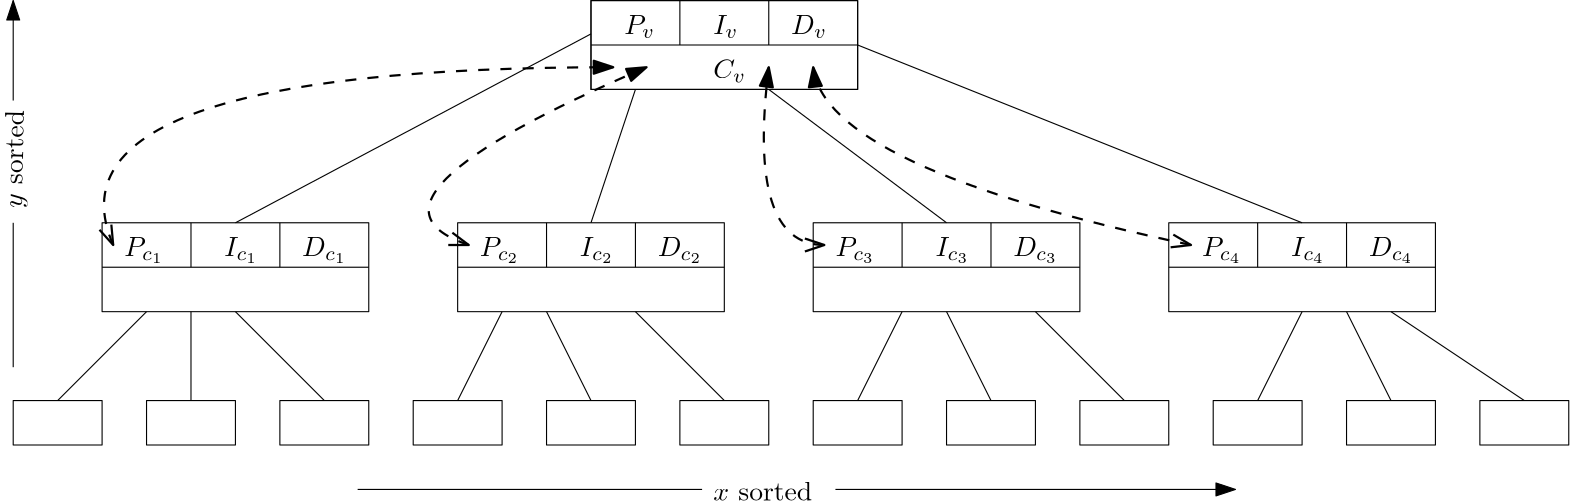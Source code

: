 <?xml version="1.0"?>
<!DOCTYPE ipe SYSTEM "ipe.dtd">
<ipe version="70107" creator="Ipe 7.2.2">
<info created="D:20160503183544" modified="D:20160503184139"/>
<ipestyle name="basic">
<symbol name="arrow/arc(spx)">
<path stroke="sym-stroke" fill="sym-stroke" pen="sym-pen">
0 0 m
-1 0.333 l
-1 -0.333 l
h
</path>
</symbol>
<symbol name="arrow/farc(spx)">
<path stroke="sym-stroke" fill="white" pen="sym-pen">
0 0 m
-1 0.333 l
-1 -0.333 l
h
</path>
</symbol>
<symbol name="arrow/ptarc(spx)">
<path stroke="sym-stroke" fill="sym-stroke" pen="sym-pen">
0 0 m
-1 0.333 l
-0.8 0 l
-1 -0.333 l
h
</path>
</symbol>
<symbol name="arrow/fptarc(spx)">
<path stroke="sym-stroke" fill="white" pen="sym-pen">
0 0 m
-1 0.333 l
-0.8 0 l
-1 -0.333 l
h
</path>
</symbol>
<symbol name="mark/circle(sx)" transformations="translations">
<path fill="sym-stroke">
0.6 0 0 0.6 0 0 e
0.4 0 0 0.4 0 0 e
</path>
</symbol>
<symbol name="mark/disk(sx)" transformations="translations">
<path fill="sym-stroke">
0.6 0 0 0.6 0 0 e
</path>
</symbol>
<symbol name="mark/fdisk(sfx)" transformations="translations">
<group>
<path fill="sym-fill">
0.5 0 0 0.5 0 0 e
</path>
<path fill="sym-stroke" fillrule="eofill">
0.6 0 0 0.6 0 0 e
0.4 0 0 0.4 0 0 e
</path>
</group>
</symbol>
<symbol name="mark/box(sx)" transformations="translations">
<path fill="sym-stroke" fillrule="eofill">
-0.6 -0.6 m
0.6 -0.6 l
0.6 0.6 l
-0.6 0.6 l
h
-0.4 -0.4 m
0.4 -0.4 l
0.4 0.4 l
-0.4 0.4 l
h
</path>
</symbol>
<symbol name="mark/square(sx)" transformations="translations">
<path fill="sym-stroke">
-0.6 -0.6 m
0.6 -0.6 l
0.6 0.6 l
-0.6 0.6 l
h
</path>
</symbol>
<symbol name="mark/fsquare(sfx)" transformations="translations">
<group>
<path fill="sym-fill">
-0.5 -0.5 m
0.5 -0.5 l
0.5 0.5 l
-0.5 0.5 l
h
</path>
<path fill="sym-stroke" fillrule="eofill">
-0.6 -0.6 m
0.6 -0.6 l
0.6 0.6 l
-0.6 0.6 l
h
-0.4 -0.4 m
0.4 -0.4 l
0.4 0.4 l
-0.4 0.4 l
h
</path>
</group>
</symbol>
<symbol name="mark/cross(sx)" transformations="translations">
<group>
<path fill="sym-stroke">
-0.43 -0.57 m
0.57 0.43 l
0.43 0.57 l
-0.57 -0.43 l
h
</path>
<path fill="sym-stroke">
-0.43 0.57 m
0.57 -0.43 l
0.43 -0.57 l
-0.57 0.43 l
h
</path>
</group>
</symbol>
<symbol name="arrow/fnormal(spx)">
<path stroke="sym-stroke" fill="white" pen="sym-pen">
0 0 m
-1 0.333 l
-1 -0.333 l
h
</path>
</symbol>
<symbol name="arrow/pointed(spx)">
<path stroke="sym-stroke" fill="sym-stroke" pen="sym-pen">
0 0 m
-1 0.333 l
-0.8 0 l
-1 -0.333 l
h
</path>
</symbol>
<symbol name="arrow/fpointed(spx)">
<path stroke="sym-stroke" fill="white" pen="sym-pen">
0 0 m
-1 0.333 l
-0.8 0 l
-1 -0.333 l
h
</path>
</symbol>
<symbol name="arrow/linear(spx)">
<path stroke="sym-stroke" pen="sym-pen">
-1 0.333 m
0 0 l
-1 -0.333 l
</path>
</symbol>
<symbol name="arrow/fdouble(spx)">
<path stroke="sym-stroke" fill="white" pen="sym-pen">
0 0 m
-1 0.333 l
-1 -0.333 l
h
-1 0 m
-2 0.333 l
-2 -0.333 l
h
</path>
</symbol>
<symbol name="arrow/double(spx)">
<path stroke="sym-stroke" fill="sym-stroke" pen="sym-pen">
0 0 m
-1 0.333 l
-1 -0.333 l
h
-1 0 m
-2 0.333 l
-2 -0.333 l
h
</path>
</symbol>
<pen name="heavier" value="0.8"/>
<pen name="fat" value="1.2"/>
<pen name="ultrafat" value="2"/>
<symbolsize name="large" value="5"/>
<symbolsize name="small" value="2"/>
<symbolsize name="tiny" value="1.1"/>
<arrowsize name="large" value="10"/>
<arrowsize name="small" value="5"/>
<arrowsize name="tiny" value="3"/>
<color name="red" value="1 0 0"/>
<color name="green" value="0 1 0"/>
<color name="blue" value="0 0 1"/>
<color name="yellow" value="1 1 0"/>
<color name="orange" value="1 0.647 0"/>
<color name="gold" value="1 0.843 0"/>
<color name="purple" value="0.627 0.125 0.941"/>
<color name="gray" value="0.745"/>
<color name="brown" value="0.647 0.165 0.165"/>
<color name="navy" value="0 0 0.502"/>
<color name="pink" value="1 0.753 0.796"/>
<color name="seagreen" value="0.18 0.545 0.341"/>
<color name="turquoise" value="0.251 0.878 0.816"/>
<color name="violet" value="0.933 0.51 0.933"/>
<color name="darkblue" value="0 0 0.545"/>
<color name="darkcyan" value="0 0.545 0.545"/>
<color name="darkgray" value="0.663"/>
<color name="darkgreen" value="0 0.392 0"/>
<color name="darkmagenta" value="0.545 0 0.545"/>
<color name="darkorange" value="1 0.549 0"/>
<color name="darkred" value="0.545 0 0"/>
<color name="lightblue" value="0.678 0.847 0.902"/>
<color name="lightcyan" value="0.878 1 1"/>
<color name="lightgray" value="0.827"/>
<color name="lightgreen" value="0.565 0.933 0.565"/>
<color name="lightyellow" value="1 1 0.878"/>
<dashstyle name="dashed" value="[4] 0"/>
<dashstyle name="dotted" value="[1 3] 0"/>
<dashstyle name="dash dotted" value="[4 2 1 2] 0"/>
<dashstyle name="dash dot dotted" value="[4 2 1 2 1 2] 0"/>
<textsize name="large" value="\large"/>
<textsize name="Large" value="\Large"/>
<textsize name="LARGE" value="\LARGE"/>
<textsize name="huge" value="\huge"/>
<textsize name="Huge" value="\Huge"/>
<textsize name="small" value="\small"/>
<textsize name="footnote" value="\footnotesize"/>
<textsize name="tiny" value="\tiny"/>
<textstyle name="center" begin="\begin{center}" end="\end{center}"/>
<textstyle name="itemize" begin="\begin{itemize}" end="\end{itemize}"/>
<textstyle name="item" begin="\begin{itemize}\item{}" end="\end{itemize}"/>
<gridsize name="4 pts" value="4"/>
<gridsize name="8 pts (~3 mm)" value="8"/>
<gridsize name="16 pts (~6 mm)" value="16"/>
<gridsize name="32 pts (~12 mm)" value="32"/>
<gridsize name="10 pts (~3.5 mm)" value="10"/>
<gridsize name="20 pts (~7 mm)" value="20"/>
<gridsize name="14 pts (~5 mm)" value="14"/>
<gridsize name="28 pts (~10 mm)" value="28"/>
<gridsize name="56 pts (~20 mm)" value="56"/>
<anglesize name="90 deg" value="90"/>
<anglesize name="60 deg" value="60"/>
<anglesize name="45 deg" value="45"/>
<anglesize name="30 deg" value="30"/>
<anglesize name="22.5 deg" value="22.5"/>
<opacity name="10%" value="0.1"/>
<opacity name="30%" value="0.3"/>
<opacity name="50%" value="0.5"/>
<opacity name="75%" value="0.75"/>
<tiling name="falling" angle="-60" step="4" width="1"/>
<tiling name="rising" angle="30" step="4" width="1"/>
</ipestyle>
<page>
<layer name="alpha"/>
<view layers="alpha" active="alpha"/>
<path layer="alpha" matrix="1 0 0 1 48 16" stroke="black">
176 784 m
176 752 l
272 752 l
272 784 l
h
</path>
<path matrix="1 0 0 1 48 16" stroke="black">
176 784 m
176 752 l
272 752 l
272 784 l
h
</path>
<path stroke="black">
48 720 m
48 688 l
144 688 l
144 720 l
h
</path>
<path stroke="black">
176 720 m
176 688 l
272 688 l
272 720 l
h
</path>
<path stroke="black">
304 720 m
304 688 l
400 688 l
400 720 l
h
</path>
<path stroke="black">
432 720 m
432 688 l
528 688 l
528 720 l
h
</path>
<path stroke="black">
224 784 m
320 784 l
</path>
<path stroke="black">
48 704 m
144 704 l
</path>
<path stroke="black">
176 704 m
272 704 l
</path>
<path stroke="black">
304 704 m
400 704 l
</path>
<path stroke="black">
432 704 m
528 704 l
</path>
<path stroke="black">
256 800 m
256 784 l
</path>
<path stroke="black">
288 800 m
288 784 l
</path>
<path stroke="black">
80 720 m
80 704 l
</path>
<path stroke="black">
112 720 m
112 704 l
</path>
<path stroke="black">
208 720 m
208 704 l
</path>
<path stroke="black">
240 720 m
240 704 l
</path>
<path stroke="black">
336 720 m
336 704 l
</path>
<path stroke="black">
368 720 m
368 704 l
</path>
<path stroke="black">
464 720 m
464 704 l
</path>
<path stroke="black">
496 720 m
496 704 l
</path>
<text matrix="1 0 0 1 44 -52" transformations="translations" pos="224 672" stroke="black" type="label" width="35.665" height="6.918" depth="0" valign="baseline">$x$ sorted</text>
<path matrix="1 0 0 1 4 -44" stroke="black">
136 668 m
260 668 l
</path>
<path matrix="1 0 0 1 4 -44" stroke="black" arrow="normal/normal">
308 668 m
452 668 l
</path>
<path stroke="black">
16 668 m
16 720 l
</path>
<text matrix="0.0224955 0.999747 -0.999747 0.0224955 822.157 671.276" pos="36 804" stroke="black" type="label" width="35.213" height="6.926" depth="1.93" valign="baseline">$y$ sorted</text>
<path stroke="black" arrow="normal/normal">
16 764 m
16 800 l
</path>
<text matrix="1 0 0 1 4 -4" transformations="translations" pos="232 792" stroke="black" type="label" width="11.13" height="6.812" depth="1.49" valign="baseline">$P_v$</text>
<text transformations="translations" pos="268 788" stroke="black" type="label" width="9.113" height="6.812" depth="1.49" valign="baseline">$I_v$</text>
<text matrix="1 0 0 1 -4 0" transformations="translations" pos="300 788" stroke="black" type="label" width="12.982" height="6.812" depth="1.49" valign="baseline">$D_v$</text>
<text matrix="1 0 0 1 4 0" transformations="translations" pos="264 772" stroke="black" type="label" width="11.854" height="6.812" depth="1.49" valign="baseline">$C_v$</text>
<text matrix="1 0 0 1 -4 0" transformations="translations" pos="60 708" stroke="black" type="label" width="14.343" height="6.808" depth="2.49" valign="baseline">$P_{c_1}$</text>
<text transformations="translations" pos="184 708" stroke="black" type="label" width="14.343" height="6.808" depth="2.49" valign="baseline">$P_{c_2}$</text>
<text transformations="translations" pos="312 708" stroke="black" type="label" width="14.343" height="6.808" depth="2.49" valign="baseline">$P_{c_3}$</text>
<text transformations="translations" pos="444 708" stroke="black" type="label" width="14.343" height="6.808" depth="2.49" valign="baseline">$P_{c_4}$</text>
<text transformations="translations" pos="92 708" stroke="black" type="label" width="12.326" height="6.808" depth="2.49" valign="baseline">$I_{c_1}$</text>
<text matrix="1 0 0 1 -4 0" transformations="translations" pos="124 708" stroke="black" type="label" width="16.195" height="6.808" depth="2.49" valign="baseline">$D_{c_1}$</text>
<text transformations="translations" pos="220 708" stroke="black" type="label" width="12.326" height="6.808" depth="2.49" valign="baseline">$I_{c_2}$</text>
<text transformations="translations" pos="248 708" stroke="black" type="label" width="16.195" height="6.808" depth="2.49" valign="baseline">$D_{c_2}$</text>
<text transformations="translations" pos="348 708" stroke="black" type="label" width="12.326" height="6.808" depth="2.49" valign="baseline">$I_{c_3}$</text>
<text transformations="translations" pos="376 708" stroke="black" type="label" width="16.195" height="6.808" depth="2.49" valign="baseline">$D_{c_3}$</text>
<text matrix="1 0 0 1 4 0" transformations="translations" pos="472 708" stroke="black" type="label" width="12.326" height="6.808" depth="2.49" valign="baseline">$I_{c_4}$</text>
<text transformations="translations" pos="504 708" stroke="black" type="label" width="16.195" height="6.808" depth="2.49" valign="baseline">$D_{c_4}$</text>
<path stroke="black">
224 788 m
96 720 l
</path>
<path stroke="black">
240 768 m
224 720 l
</path>
<path stroke="black">
288 768 m
352 720 l
</path>
<path stroke="black">
320 784 m
480 720 l
</path>
<path stroke="black" dash="dashed" pen="heavier" arrow="normal/normal" rarrow="linear/normal">
52 712 m
24 776
232 776 c
</path>
<path stroke="black" dash="dashed" pen="heavier" arrow="normal/normal" rarrow="linear/normal">
180 712 m
132 728
244 776 c
</path>
<path stroke="black" dash="dashed" pen="heavier" arrow="normal/normal" rarrow="linear/normal">
308 712 m
280 712
288 776 c
</path>
<path stroke="black" dash="dashed" pen="heavier" arrow="normal/normal" rarrow="linear/normal">
440 712 m
308 740
304 776 c
</path>
<path stroke="black">
16 656 m
16 640 l
48 640 l
48 656 l
h
</path>
<path stroke="black">
64 656 m
64 640 l
96 640 l
96 656 l
h
</path>
<path stroke="black">
112 656 m
112 640 l
144 640 l
144 656 l
h
</path>
<path stroke="black">
160 656 m
160 640 l
192 640 l
192 656 l
h
</path>
<path stroke="black">
208 656 m
208 640 l
240 640 l
240 656 l
h
</path>
<path stroke="black">
256 656 m
256 640 l
288 640 l
288 656 l
h
</path>
<path stroke="black">
304 656 m
304 640 l
336 640 l
336 656 l
h
</path>
<path stroke="black">
352 656 m
352 640 l
384 640 l
384 656 l
h
</path>
<path stroke="black">
400 656 m
400 640 l
432 640 l
432 656 l
h
</path>
<path stroke="black">
448 656 m
448 640 l
480 640 l
480 656 l
h
</path>
<path stroke="black">
496 656 m
496 640 l
528 640 l
528 656 l
h
</path>
<path stroke="black">
544 656 m
544 640 l
576 640 l
576 656 l
h
</path>
<path stroke="black">
64 688 m
32 656 l
</path>
<path stroke="black">
80 688 m
80 656 l
80 656 l
</path>
<path stroke="black">
96 688 m
128 656 l
</path>
<path stroke="black">
192 688 m
176 656 l
</path>
<path stroke="black">
208 688 m
224 656 l
</path>
<path stroke="black">
240 688 m
272 656 l
</path>
<path stroke="black">
352 688 m
368 656 l
</path>
<path stroke="black">
384 688 m
416 656 l
</path>
<path stroke="black">
480 688 m
464 656 l
</path>
<path stroke="black">
496 688 m
512 656 l
</path>
<path stroke="black">
512 688 m
560 656 l
</path>
<path stroke="black">
336 688 m
320 656 l
</path>
</page>
</ipe>
